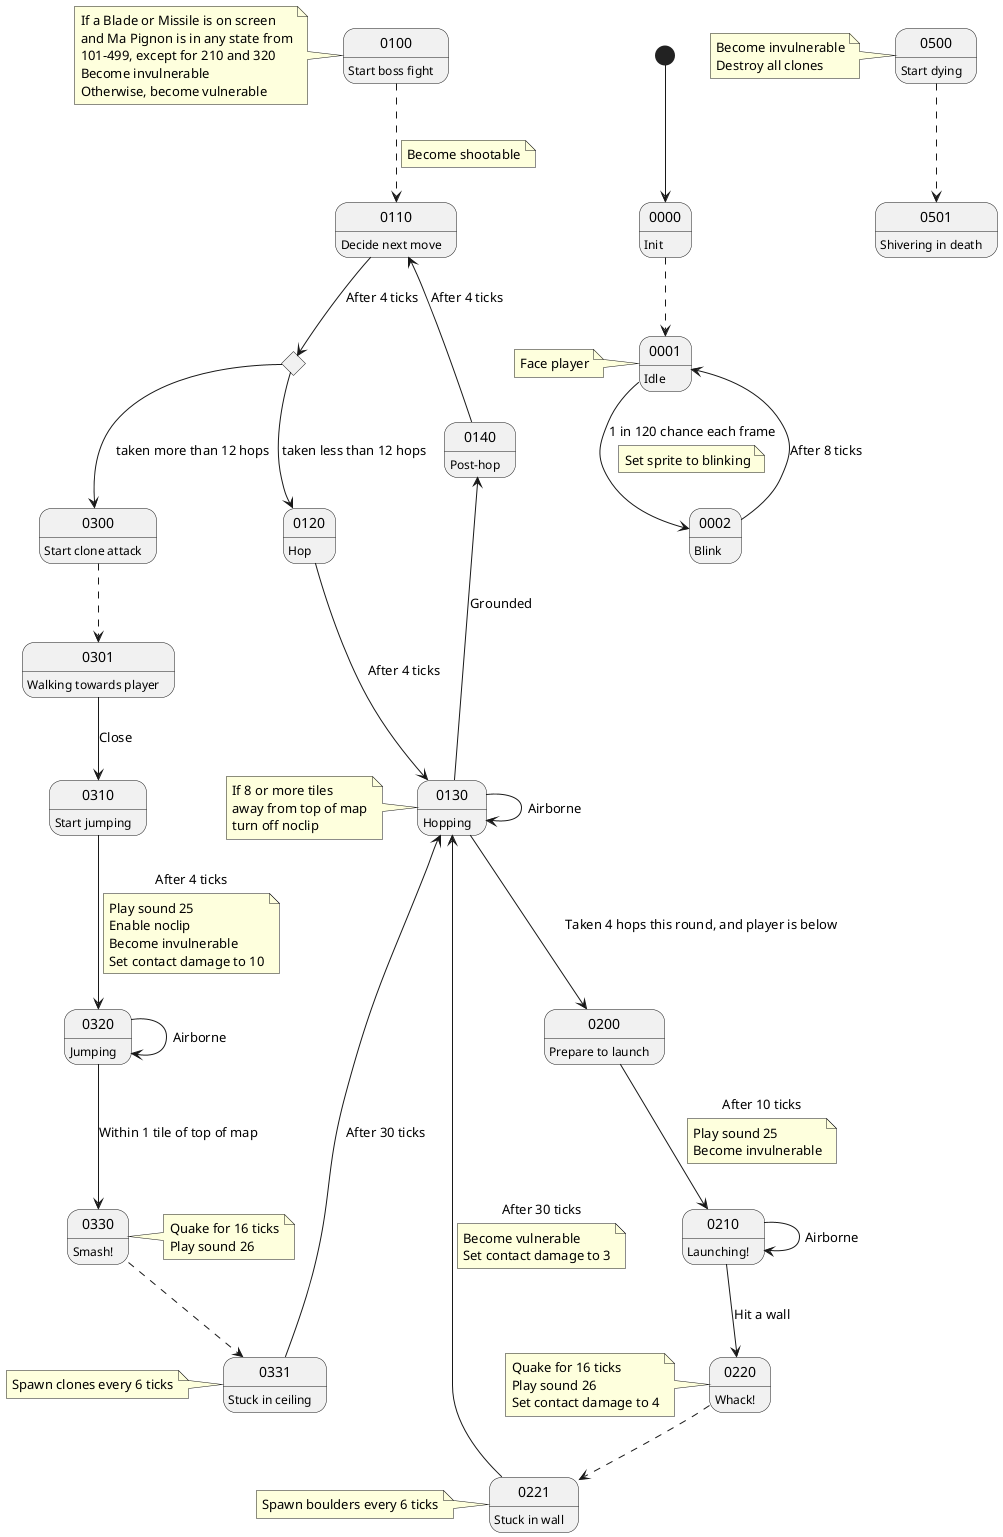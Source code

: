 @startuml Npc 313 - Ma Pignon
[*] --> 0000

0000 : Init
0000 -[dashed]-> 0001

0001 : Idle
note left : Face player

0001 --> 0002 : 1 in 120 chance each frame
note on link : Set sprite to blinking

0002 : Blink
0002 --> 0001 : After 8 ticks

0100 : Start boss fight
note left
If a Blade or Missile is on screen
and Ma Pignon is in any state from
101-499, except for 210 and 320
Become invulnerable
Otherwise, become vulnerable
end note
0100 -[dashed]-> 0110
note on link : Become shootable

0110 : Decide next move
state hc <<choice>>
0110 --> hc : After 4 ticks
hc --> 0120 : taken less than 12 hops
hc --> 0300 : taken more than 12 hops

0120 : Hop
0120 ---> 0130 : After 4 ticks

0130 : Hopping
note left
If 8 or more tiles
away from top of map
turn off noclip
end note
0130 --> 0130 : Airborne
0130 -u-> 0140 : Grounded
0130 --> 0200 : Taken 4 hops this round, and player is below

0140 : Post-hop
0140 -u-> 0110 : After 4 ticks

0200 : Prepare to launch
0200 --> 0210 : After 10 ticks
note on link
Play sound 25
Become invulnerable
end note

0210 : Launching!
0210 --> 0210 : Airborne
0210 --> 0220 : Hit a wall

0220 : Whack!
note left
Quake for 16 ticks
Play sound 26
Set contact damage to 4
end note
0220 -[dashed]-> 0221

0221 : Stuck in wall
note left : Spawn boulders every 6 ticks
0221 -u-> 0130 : After 30 ticks
note on link
Become vulnerable
Set contact damage to 3
end note

0300 : Start clone attack
0300 -[dashed]-> 0301

0301 : Walking towards player
0301 --> 0310 : Close 

0310 : Start jumping
0310 --> 0320 : After 4 ticks
note on link
Play sound 25
Enable noclip
Become invulnerable
Set contact damage to 10
end note

0320 : Jumping
0320 --> 0320 : Airborne
0320 --> 0330 : Within 1 tile of top of map

0330 : Smash!
note left
Quake for 16 ticks
Play sound 26
end note
0330 -[dashed]-> 0331

0331 : Stuck in ceiling
note left : Spawn clones every 6 ticks
0331 -l-> 0130 : After 30 ticks

0500 : Start dying
note left
Become invulnerable
Destroy all clones
end note
0500 -[dashed]-> 0501

0501 : Shivering in death



@enduml
